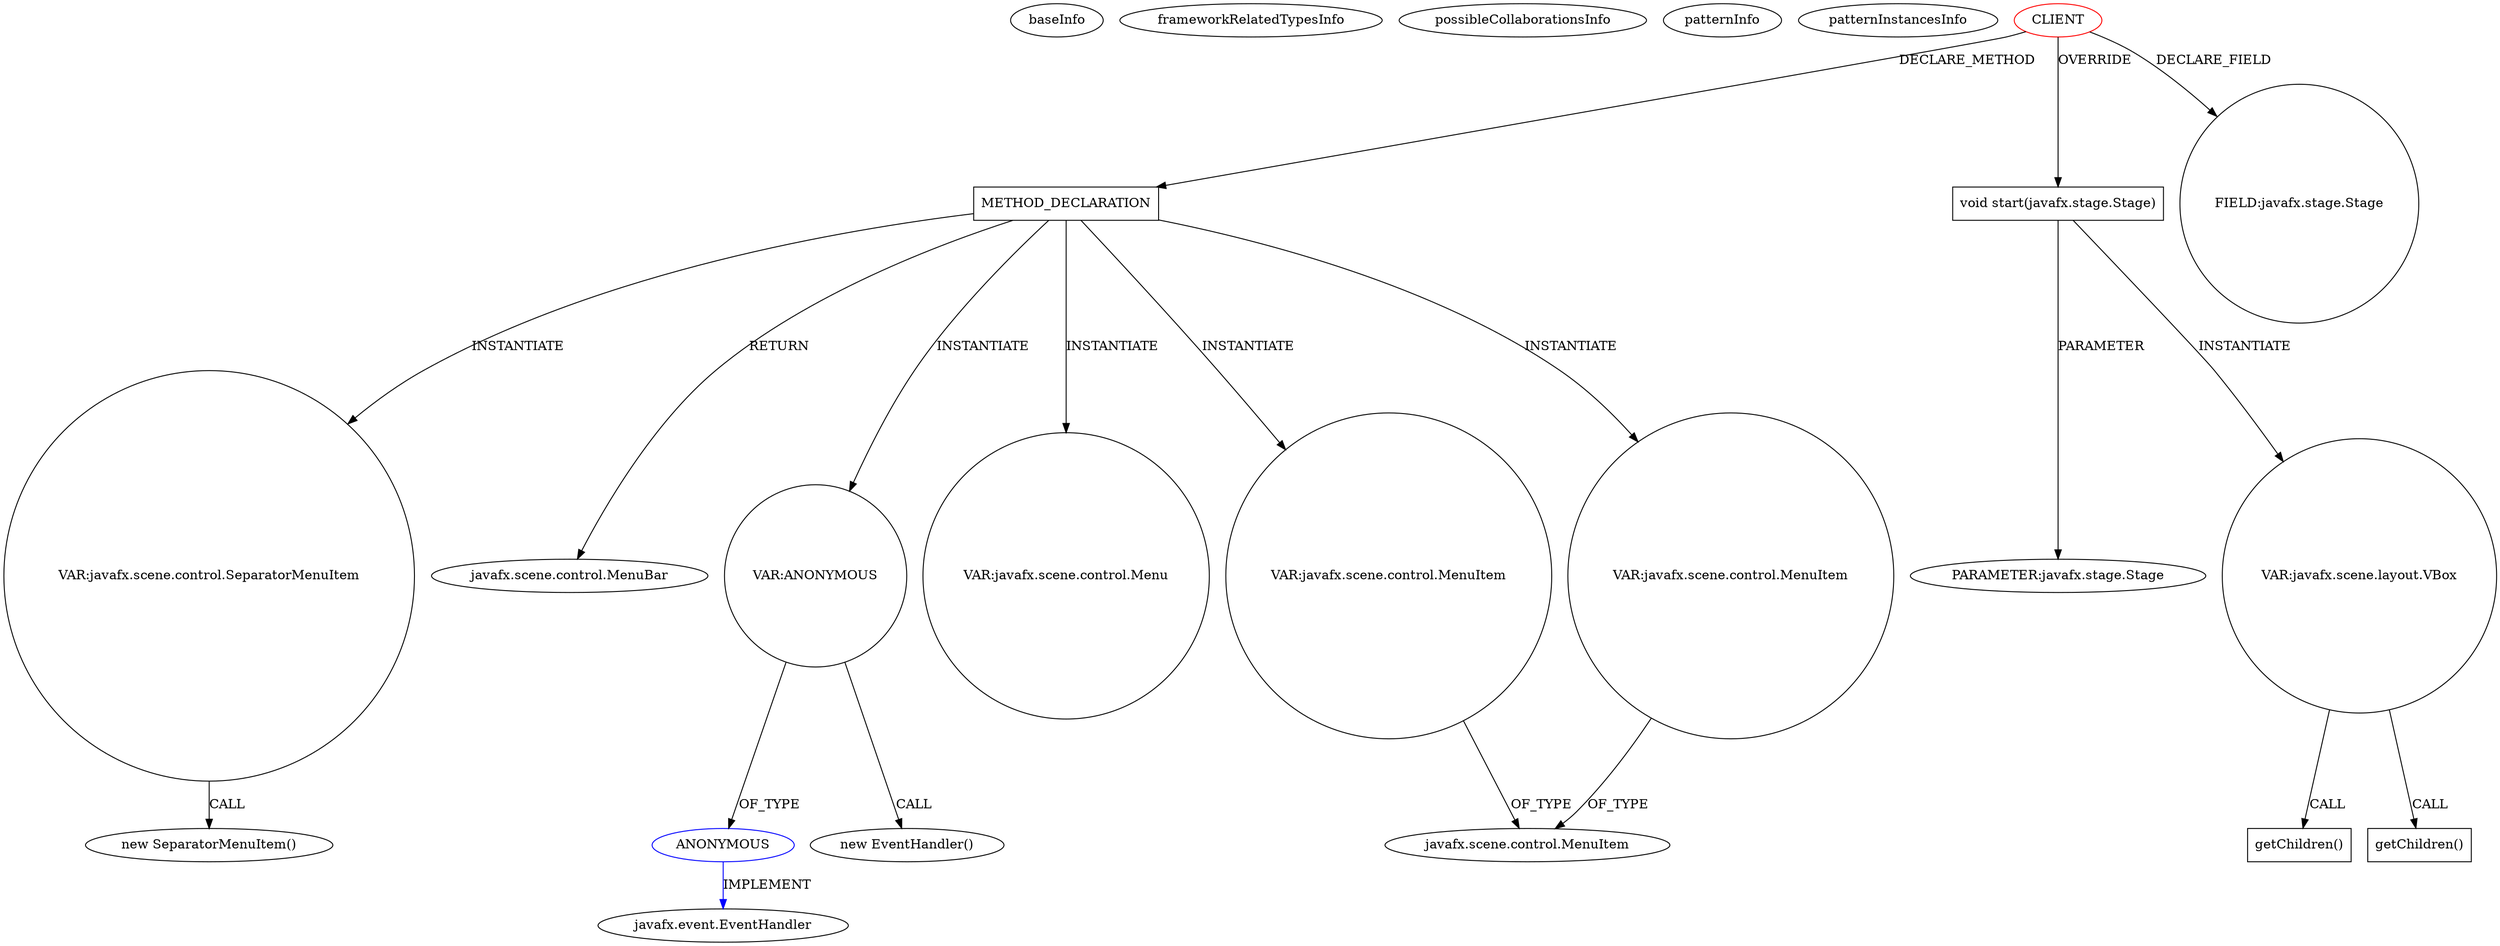digraph {
baseInfo[graphId=3385,category="pattern",isAnonymous=false,possibleRelation=false]
frameworkRelatedTypesInfo[]
possibleCollaborationsInfo[]
patternInfo[frequency=2.0,patternRootClient=0]
patternInstancesInfo[0="alexander-t-review_ui~/alexander-t-review_ui/review_ui-master/src/main/java/se/tarnowski/reviewui/Main.java~Main~1774",1="pedrodonte-genjeefx~/pedrodonte-genjeefx/genjeefx-master/GenJeeFx/src/main/java/generar/AplicacionPrincipal.java~AplicacionPrincipal~3838"]
92[label="new SeparatorMenuItem()",vertexType="CONSTRUCTOR_CALL",isFrameworkType=false]
93[label="VAR:javafx.scene.control.SeparatorMenuItem",vertexType="VARIABLE_EXPRESION",isFrameworkType=false,shape=circle]
30[label="METHOD_DECLARATION",vertexType="CLIENT_METHOD_DECLARATION",isFrameworkType=false,shape=box]
0[label="CLIENT",vertexType="ROOT_CLIENT_CLASS_DECLARATION",isFrameworkType=false,color=red]
4[label="void start(javafx.stage.Stage)",vertexType="OVERRIDING_METHOD_DECLARATION",isFrameworkType=false,shape=box]
5[label="PARAMETER:javafx.stage.Stage",vertexType="PARAMETER_DECLARATION",isFrameworkType=false]
31[label="javafx.scene.control.MenuBar",vertexType="FRAMEWORK_CLASS_TYPE",isFrameworkType=false]
8[label="VAR:javafx.scene.layout.VBox",vertexType="VARIABLE_EXPRESION",isFrameworkType=false,shape=circle]
13[label="getChildren()",vertexType="INSIDE_CALL",isFrameworkType=false,shape=box]
11[label="getChildren()",vertexType="INSIDE_CALL",isFrameworkType=false,shape=box]
108[label="VAR:ANONYMOUS",vertexType="VARIABLE_EXPRESION",isFrameworkType=false,shape=circle]
109[label="ANONYMOUS",vertexType="REFERENCE_ANONYMOUS_DECLARATION",isFrameworkType=false,color=blue]
107[label="new EventHandler()",vertexType="CONSTRUCTOR_CALL",isFrameworkType=false]
100[label="VAR:javafx.scene.control.Menu",vertexType="VARIABLE_EXPRESION",isFrameworkType=false,shape=circle]
46[label="javafx.event.EventHandler",vertexType="FRAMEWORK_INTERFACE_TYPE",isFrameworkType=false]
2[label="FIELD:javafx.stage.Stage",vertexType="FIELD_DECLARATION",isFrameworkType=false,shape=circle]
79[label="VAR:javafx.scene.control.MenuItem",vertexType="VARIABLE_EXPRESION",isFrameworkType=false,shape=circle]
40[label="javafx.scene.control.MenuItem",vertexType="FRAMEWORK_CLASS_TYPE",isFrameworkType=false]
103[label="VAR:javafx.scene.control.MenuItem",vertexType="VARIABLE_EXPRESION",isFrameworkType=false,shape=circle]
108->109[label="OF_TYPE"]
4->5[label="PARAMETER"]
0->2[label="DECLARE_FIELD"]
8->13[label="CALL"]
4->8[label="INSTANTIATE"]
30->100[label="INSTANTIATE"]
108->107[label="CALL"]
30->103[label="INSTANTIATE"]
8->11[label="CALL"]
30->108[label="INSTANTIATE"]
0->4[label="OVERRIDE"]
30->93[label="INSTANTIATE"]
30->31[label="RETURN"]
109->46[label="IMPLEMENT",color=blue]
79->40[label="OF_TYPE"]
103->40[label="OF_TYPE"]
0->30[label="DECLARE_METHOD"]
93->92[label="CALL"]
30->79[label="INSTANTIATE"]
}
